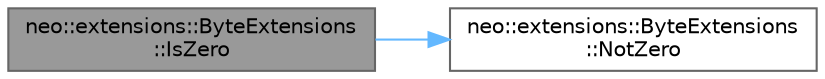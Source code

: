 digraph "neo::extensions::ByteExtensions::IsZero"
{
 // LATEX_PDF_SIZE
  bgcolor="transparent";
  edge [fontname=Helvetica,fontsize=10,labelfontname=Helvetica,labelfontsize=10];
  node [fontname=Helvetica,fontsize=10,shape=box,height=0.2,width=0.4];
  rankdir="LR";
  Node1 [id="Node000001",label="neo::extensions::ByteExtensions\l::IsZero",height=0.2,width=0.4,color="gray40", fillcolor="grey60", style="filled", fontcolor="black",tooltip="Checks if all bytes are zero in a byte array."];
  Node1 -> Node2 [id="edge1_Node000001_Node000002",color="steelblue1",style="solid",tooltip=" "];
  Node2 [id="Node000002",label="neo::extensions::ByteExtensions\l::NotZero",height=0.2,width=0.4,color="grey40", fillcolor="white", style="filled",URL="$classneo_1_1extensions_1_1_byte_extensions.html#a05a4ddde2937897a10723161a940dc7a",tooltip="Checks if all bytes are zero in a byte array."];
}
